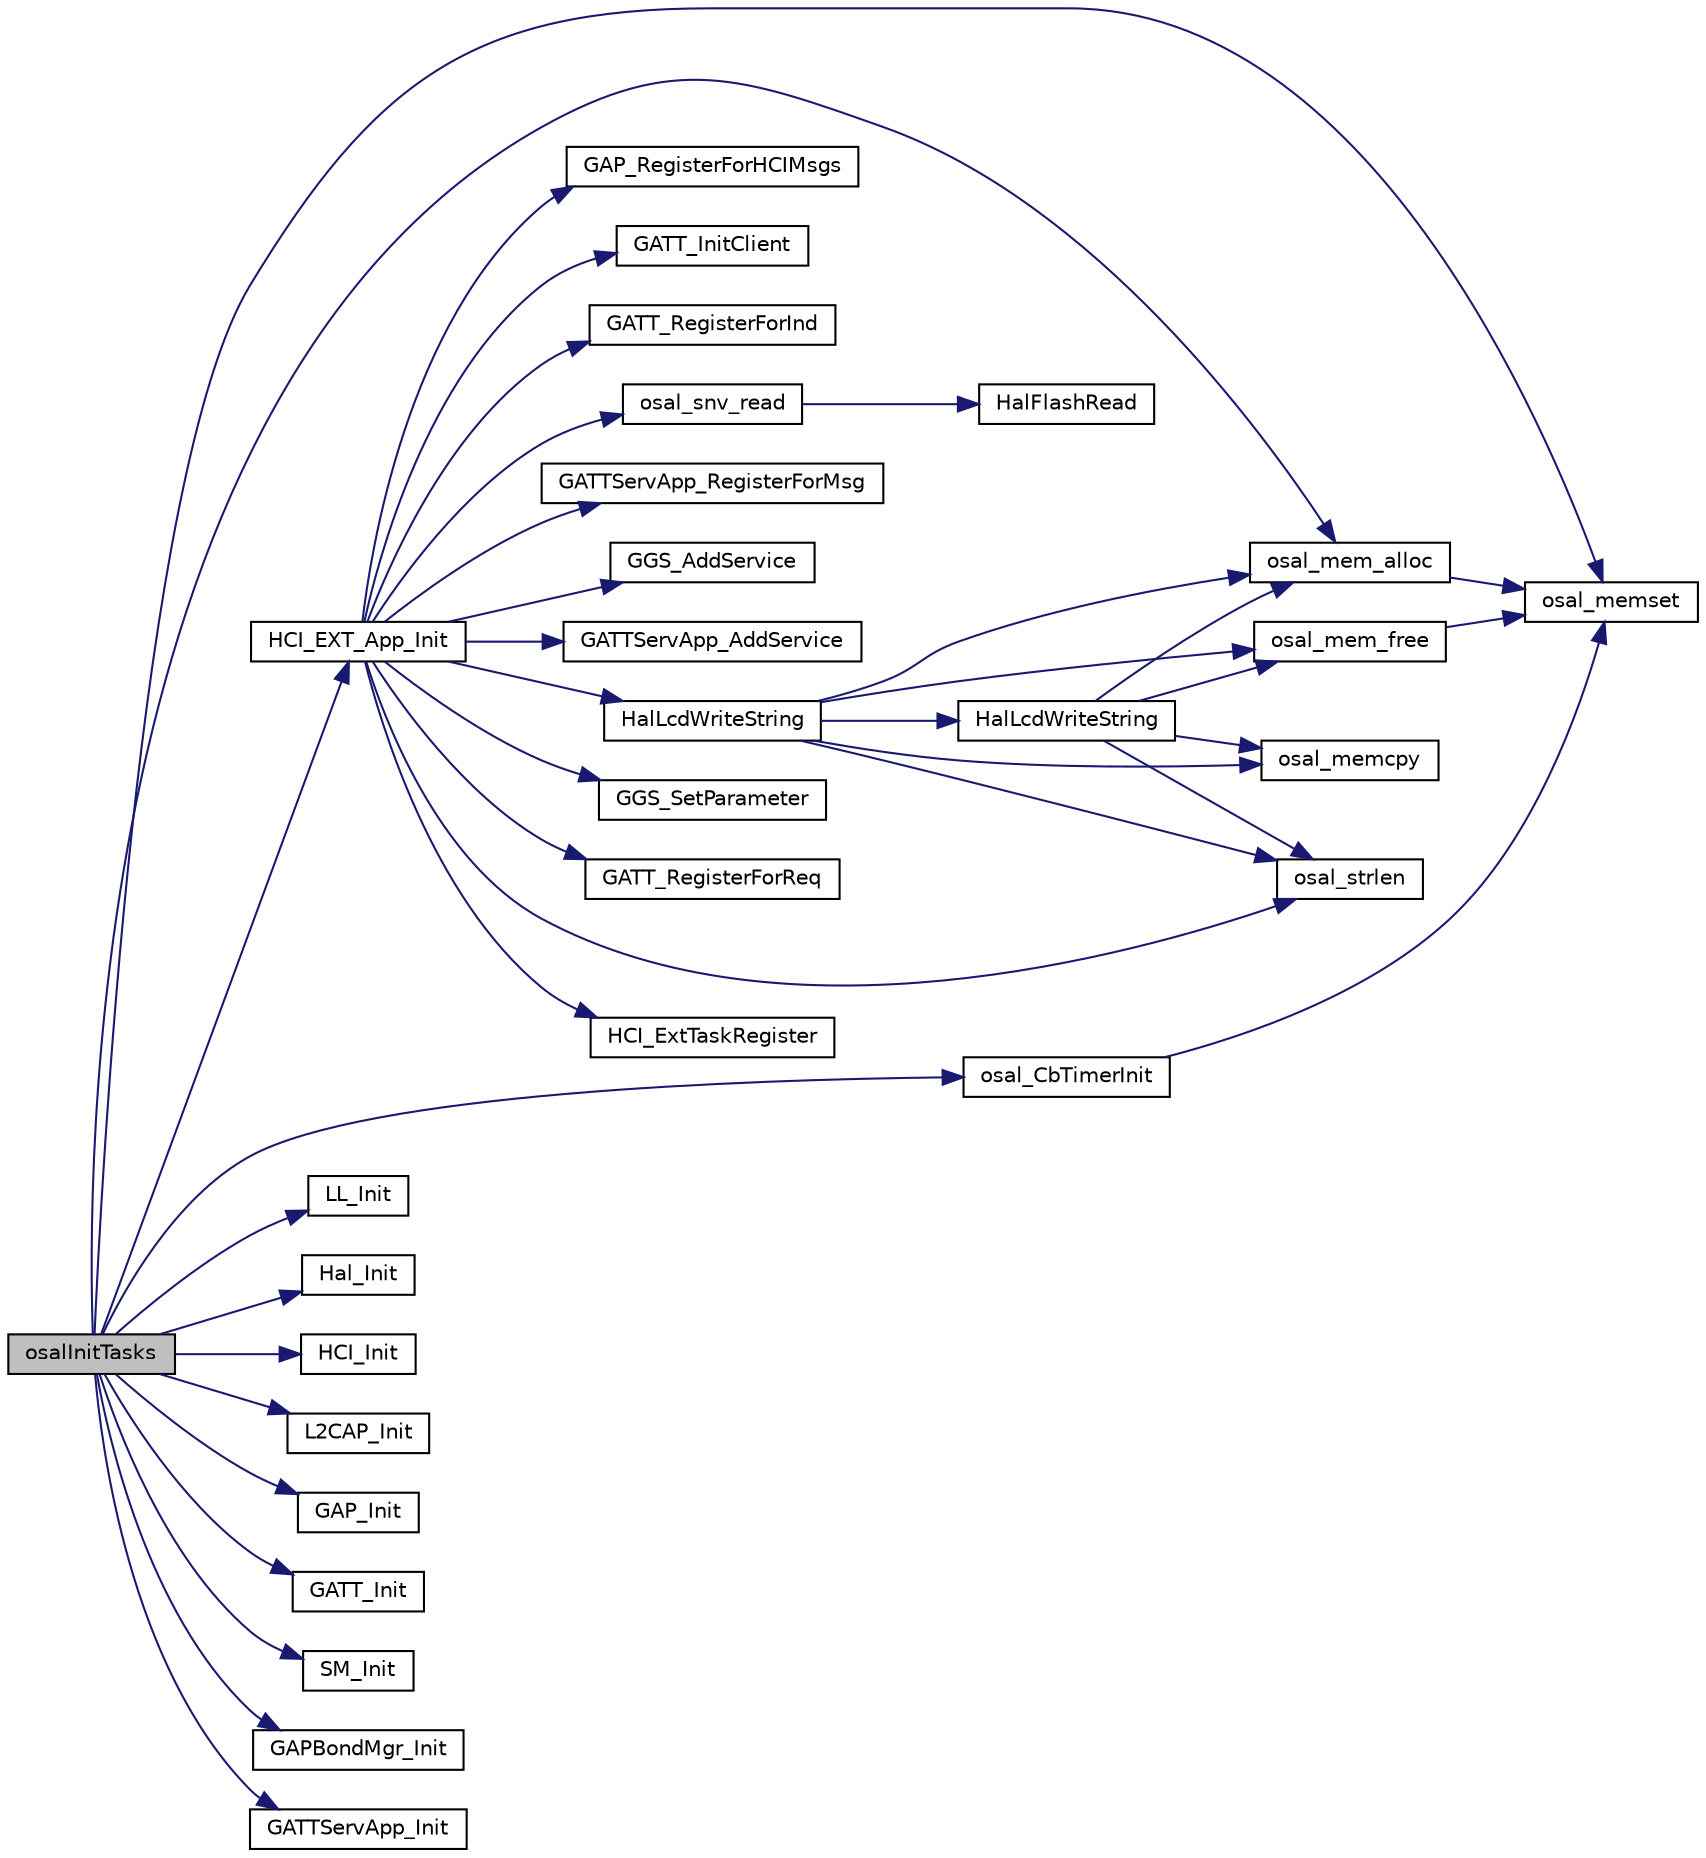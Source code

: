 digraph "osalInitTasks"
{
  edge [fontname="Helvetica",fontsize="10",labelfontname="Helvetica",labelfontsize="10"];
  node [fontname="Helvetica",fontsize="10",shape=record];
  rankdir="LR";
  Node1 [label="osalInitTasks",height=0.2,width=0.4,color="black", fillcolor="grey75", style="filled" fontcolor="black"];
  Node1 -> Node2 [color="midnightblue",fontsize="10",style="solid",fontname="Helvetica"];
  Node2 [label="osal_mem_alloc",height=0.2,width=0.4,color="black", fillcolor="white", style="filled",URL="$_o_s_a_l___memory_8c.html#ae5cbc213a1cab3be5f0963a4b75408c4"];
  Node2 -> Node3 [color="midnightblue",fontsize="10",style="solid",fontname="Helvetica"];
  Node3 [label="osal_memset",height=0.2,width=0.4,color="black", fillcolor="white", style="filled",URL="$_o_s_a_l_8c.html#a7a416b7daf0407f6a1b92b71fc12847e"];
  Node1 -> Node3 [color="midnightblue",fontsize="10",style="solid",fontname="Helvetica"];
  Node1 -> Node4 [color="midnightblue",fontsize="10",style="solid",fontname="Helvetica"];
  Node4 [label="LL_Init",height=0.2,width=0.4,color="black", fillcolor="white", style="filled",URL="$ll_8h.html#a11a0823bf0185b6b6ec735fd1b4931ef"];
  Node1 -> Node5 [color="midnightblue",fontsize="10",style="solid",fontname="Helvetica"];
  Node5 [label="Hal_Init",height=0.2,width=0.4,color="black", fillcolor="white", style="filled",URL="$common_2hal__drivers_8c.html#ad92a6736973d6d3424450a8b51a98e07"];
  Node1 -> Node6 [color="midnightblue",fontsize="10",style="solid",fontname="Helvetica"];
  Node6 [label="HCI_Init",height=0.2,width=0.4,color="black", fillcolor="white", style="filled",URL="$hci__tl_8h.html#af1ad4d1a6185a69d0137298b5f177f73"];
  Node1 -> Node7 [color="midnightblue",fontsize="10",style="solid",fontname="Helvetica"];
  Node7 [label="osal_CbTimerInit",height=0.2,width=0.4,color="black", fillcolor="white", style="filled",URL="$osal__cbtimer_8c.html#a56e3b0a7d97d62d978d19ccab28e1cb0"];
  Node7 -> Node3 [color="midnightblue",fontsize="10",style="solid",fontname="Helvetica"];
  Node1 -> Node8 [color="midnightblue",fontsize="10",style="solid",fontname="Helvetica"];
  Node8 [label="L2CAP_Init",height=0.2,width=0.4,color="black", fillcolor="white", style="filled",URL="$l2cap_8h.html#a7349815058a63eaebf0189cb989cad7d"];
  Node1 -> Node9 [color="midnightblue",fontsize="10",style="solid",fontname="Helvetica"];
  Node9 [label="GAP_Init",height=0.2,width=0.4,color="black", fillcolor="white", style="filled",URL="$gap_8h.html#a1ada34c4c42e58cf6519a1217853b95c"];
  Node1 -> Node10 [color="midnightblue",fontsize="10",style="solid",fontname="Helvetica"];
  Node10 [label="GATT_Init",height=0.2,width=0.4,color="black", fillcolor="white", style="filled",URL="$gatt_8h.html#af5204bbdc809eca6c0e4730017b1a7aa"];
  Node1 -> Node11 [color="midnightblue",fontsize="10",style="solid",fontname="Helvetica"];
  Node11 [label="SM_Init",height=0.2,width=0.4,color="black", fillcolor="white", style="filled",URL="$sm_8h.html#a6ac56a994477267e2c05240b7502615f"];
  Node1 -> Node12 [color="midnightblue",fontsize="10",style="solid",fontname="Helvetica"];
  Node12 [label="GAPBondMgr_Init",height=0.2,width=0.4,color="black", fillcolor="white", style="filled",URL="$gapbondmgr_8h.html#a673d2c847a9a8d29d0c94c711c1a545f"];
  Node1 -> Node13 [color="midnightblue",fontsize="10",style="solid",fontname="Helvetica"];
  Node13 [label="GATTServApp_Init",height=0.2,width=0.4,color="black", fillcolor="white", style="filled",URL="$gattservapp_8h.html#ac5fd979a3c4cf21212d751f9d6e9ddbb"];
  Node1 -> Node14 [color="midnightblue",fontsize="10",style="solid",fontname="Helvetica"];
  Node14 [label="HCI_EXT_App_Init",height=0.2,width=0.4,color="black", fillcolor="white", style="filled",URL="$hci__ext__app_8c.html#a8b65a62461861fae144a408d2c02b002"];
  Node14 -> Node15 [color="midnightblue",fontsize="10",style="solid",fontname="Helvetica"];
  Node15 [label="HCI_ExtTaskRegister",height=0.2,width=0.4,color="black", fillcolor="white", style="filled",URL="$hci_8h.html#ae47ebd64f720e0b11e47662e6c0e9086"];
  Node14 -> Node16 [color="midnightblue",fontsize="10",style="solid",fontname="Helvetica"];
  Node16 [label="GAP_RegisterForHCIMsgs",height=0.2,width=0.4,color="black", fillcolor="white", style="filled",URL="$group___g_a_p___a_p_i.html#ga7f4a945e6c65d9d1e8ff2e001ff8fc41",tooltip="Register your task ID to receive extra (unwanted) HCI status and complete events. ..."];
  Node14 -> Node17 [color="midnightblue",fontsize="10",style="solid",fontname="Helvetica"];
  Node17 [label="GATT_InitClient",height=0.2,width=0.4,color="black", fillcolor="white", style="filled",URL="$group___g_a_t_t___c_l_i_e_n_t___a_p_i.html#ga79026e24ddadeb7bb7e3c3109cbf1d17",tooltip="Initialize the Generic Attribute Profile Client. "];
  Node14 -> Node18 [color="midnightblue",fontsize="10",style="solid",fontname="Helvetica"];
  Node18 [label="GATT_RegisterForInd",height=0.2,width=0.4,color="black", fillcolor="white", style="filled",URL="$group___g_a_t_t___c_l_i_e_n_t___a_p_i.html#gad9bb8f53a66a74842adec59a23505635",tooltip="Register to receive incoming ATT Indications or Notifications of attribute values. "];
  Node14 -> Node19 [color="midnightblue",fontsize="10",style="solid",fontname="Helvetica"];
  Node19 [label="GATTServApp_RegisterForMsg",height=0.2,width=0.4,color="black", fillcolor="white", style="filled",URL="$group___g_a_t_t___s_e_r_v___a_p_p___a_p_i.html#gadbd4b4ec85be5964210d80f9816957af",tooltip="Register your task ID to receive event messages from the GATT Server Application. ..."];
  Node14 -> Node20 [color="midnightblue",fontsize="10",style="solid",fontname="Helvetica"];
  Node20 [label="GGS_AddService",height=0.2,width=0.4,color="black", fillcolor="white", style="filled",URL="$gapgattserver_8h.html#a378d66bb6f1fc9863df3727a6920c752",tooltip="Add function for the GAP GATT Service. "];
  Node14 -> Node21 [color="midnightblue",fontsize="10",style="solid",fontname="Helvetica"];
  Node21 [label="GATTServApp_AddService",height=0.2,width=0.4,color="black", fillcolor="white", style="filled",URL="$group___g_a_t_t___s_e_r_v___a_p_p___a_p_i.html#ga726a49f31f433e4d38257002f2179f67",tooltip="Add function for the GATT Service. "];
  Node14 -> Node22 [color="midnightblue",fontsize="10",style="solid",fontname="Helvetica"];
  Node22 [label="GGS_SetParameter",height=0.2,width=0.4,color="black", fillcolor="white", style="filled",URL="$gapgattserver_8h.html#aa199a7c7fe4464c84e4440135d2e91f8",tooltip="Set a GAP GATT Server parameter. "];
  Node14 -> Node23 [color="midnightblue",fontsize="10",style="solid",fontname="Helvetica"];
  Node23 [label="osal_strlen",height=0.2,width=0.4,color="black", fillcolor="white", style="filled",URL="$_o_s_a_l_8c.html#a74467cdf8749cd06d1ead3fc8794f98e"];
  Node14 -> Node24 [color="midnightblue",fontsize="10",style="solid",fontname="Helvetica"];
  Node24 [label="GATT_RegisterForReq",height=0.2,width=0.4,color="black", fillcolor="white", style="filled",URL="$group___g_a_t_t___s_e_r_v_e_r___a_p_i.html#ga355aa7260b9b562e9be14f9b82c0775a",tooltip="Register to receive incoming ATT Requests. "];
  Node14 -> Node25 [color="midnightblue",fontsize="10",style="solid",fontname="Helvetica"];
  Node25 [label="HalLcdWriteString",height=0.2,width=0.4,color="black", fillcolor="white", style="filled",URL="$hal__lcd_8h.html#a9e118d9557f5f611af7d777cf3378d5b"];
  Node25 -> Node2 [color="midnightblue",fontsize="10",style="solid",fontname="Helvetica"];
  Node25 -> Node23 [color="midnightblue",fontsize="10",style="solid",fontname="Helvetica"];
  Node25 -> Node26 [color="midnightblue",fontsize="10",style="solid",fontname="Helvetica"];
  Node26 [label="osal_memcpy",height=0.2,width=0.4,color="black", fillcolor="white", style="filled",URL="$_o_s_a_l_8c.html#ab944e6de468a807639e215e24ed0ddbc"];
  Node25 -> Node27 [color="midnightblue",fontsize="10",style="solid",fontname="Helvetica"];
  Node27 [label="osal_mem_free",height=0.2,width=0.4,color="black", fillcolor="white", style="filled",URL="$_o_s_a_l___memory_8c.html#a56201dc39c693c759d1ce0812b6b0eef"];
  Node27 -> Node3 [color="midnightblue",fontsize="10",style="solid",fontname="Helvetica"];
  Node25 -> Node28 [color="midnightblue",fontsize="10",style="solid",fontname="Helvetica"];
  Node28 [label="HalLcdWriteString",height=0.2,width=0.4,color="black", fillcolor="white", style="filled",URL="$_c_c2540_e_b_2hal__lcd_8c.html#a9e118d9557f5f611af7d777cf3378d5b"];
  Node28 -> Node2 [color="midnightblue",fontsize="10",style="solid",fontname="Helvetica"];
  Node28 -> Node23 [color="midnightblue",fontsize="10",style="solid",fontname="Helvetica"];
  Node28 -> Node26 [color="midnightblue",fontsize="10",style="solid",fontname="Helvetica"];
  Node28 -> Node27 [color="midnightblue",fontsize="10",style="solid",fontname="Helvetica"];
  Node14 -> Node29 [color="midnightblue",fontsize="10",style="solid",fontname="Helvetica"];
  Node29 [label="osal_snv_read",height=0.2,width=0.4,color="black", fillcolor="white", style="filled",URL="$osal__snv_8h.html#a035bb602a38bcd18450be7ad8075ba11"];
  Node29 -> Node30 [color="midnightblue",fontsize="10",style="solid",fontname="Helvetica"];
  Node30 [label="HalFlashRead",height=0.2,width=0.4,color="black", fillcolor="white", style="filled",URL="$_components_2hal_2include_2hal__flash_8h.html#a4db50b53415443f14778d0435ce60725"];
}
